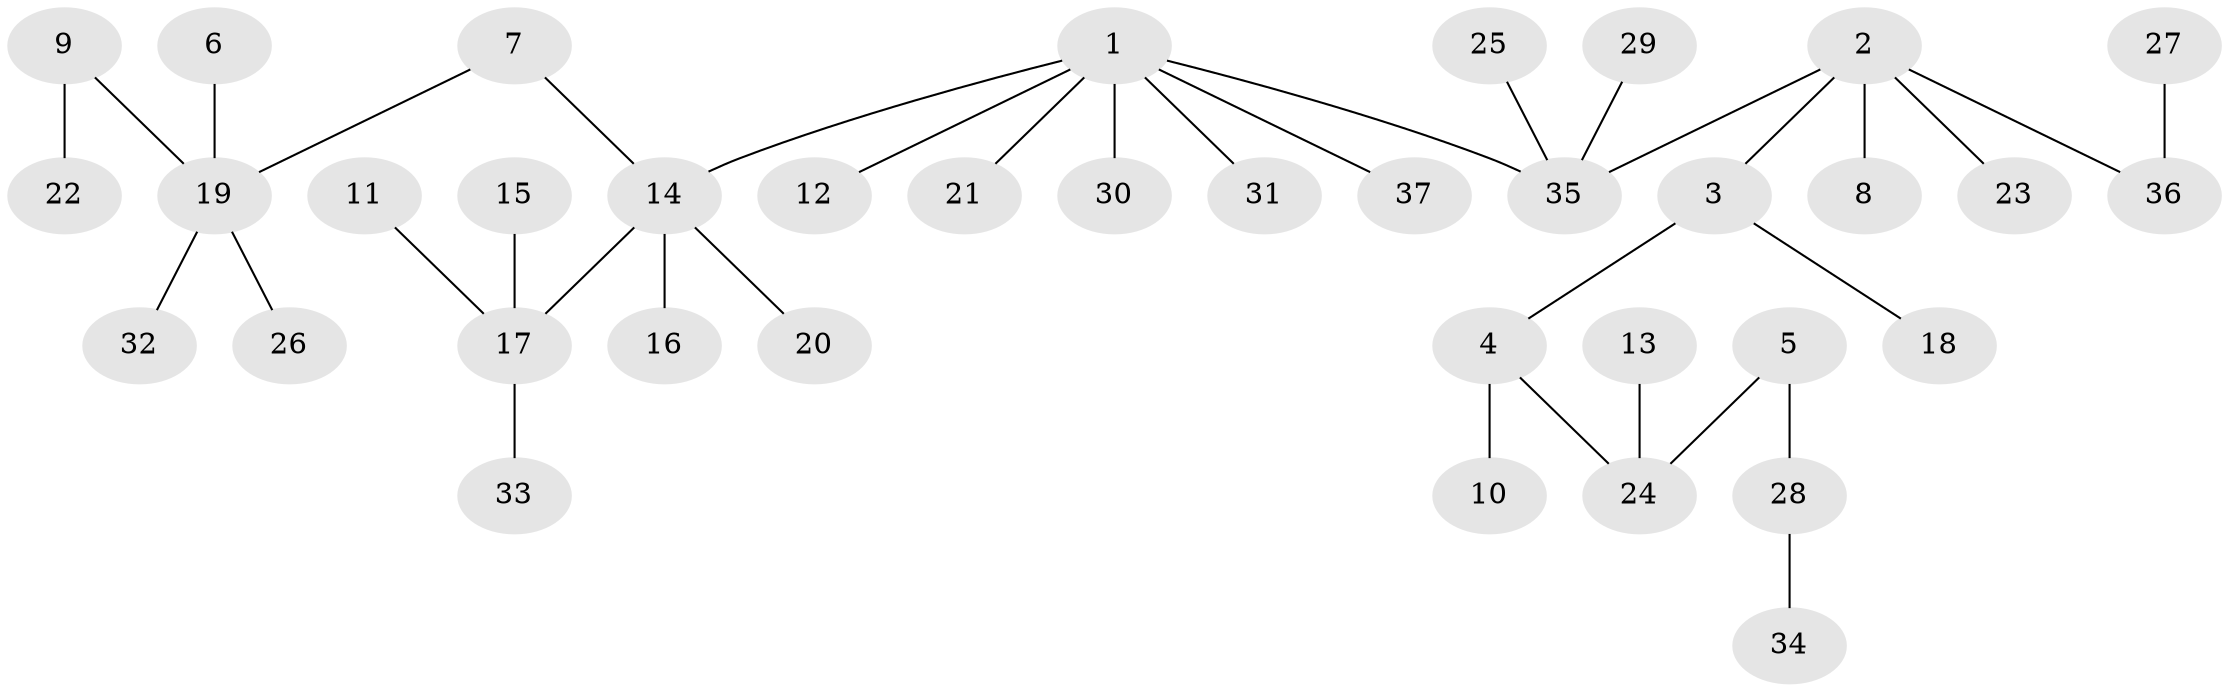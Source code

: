 // original degree distribution, {3: 0.16216216216216217, 6: 0.04054054054054054, 5: 0.04054054054054054, 2: 0.24324324324324326, 4: 0.013513513513513514, 1: 0.5}
// Generated by graph-tools (version 1.1) at 2025/26/03/09/25 03:26:27]
// undirected, 37 vertices, 36 edges
graph export_dot {
graph [start="1"]
  node [color=gray90,style=filled];
  1;
  2;
  3;
  4;
  5;
  6;
  7;
  8;
  9;
  10;
  11;
  12;
  13;
  14;
  15;
  16;
  17;
  18;
  19;
  20;
  21;
  22;
  23;
  24;
  25;
  26;
  27;
  28;
  29;
  30;
  31;
  32;
  33;
  34;
  35;
  36;
  37;
  1 -- 12 [weight=1.0];
  1 -- 14 [weight=1.0];
  1 -- 21 [weight=1.0];
  1 -- 30 [weight=1.0];
  1 -- 31 [weight=1.0];
  1 -- 35 [weight=1.0];
  1 -- 37 [weight=1.0];
  2 -- 3 [weight=1.0];
  2 -- 8 [weight=1.0];
  2 -- 23 [weight=1.0];
  2 -- 35 [weight=1.0];
  2 -- 36 [weight=1.0];
  3 -- 4 [weight=1.0];
  3 -- 18 [weight=1.0];
  4 -- 10 [weight=1.0];
  4 -- 24 [weight=1.0];
  5 -- 24 [weight=1.0];
  5 -- 28 [weight=1.0];
  6 -- 19 [weight=1.0];
  7 -- 14 [weight=1.0];
  7 -- 19 [weight=1.0];
  9 -- 19 [weight=1.0];
  9 -- 22 [weight=1.0];
  11 -- 17 [weight=1.0];
  13 -- 24 [weight=1.0];
  14 -- 16 [weight=1.0];
  14 -- 17 [weight=1.0];
  14 -- 20 [weight=1.0];
  15 -- 17 [weight=1.0];
  17 -- 33 [weight=1.0];
  19 -- 26 [weight=1.0];
  19 -- 32 [weight=1.0];
  25 -- 35 [weight=1.0];
  27 -- 36 [weight=1.0];
  28 -- 34 [weight=1.0];
  29 -- 35 [weight=1.0];
}
